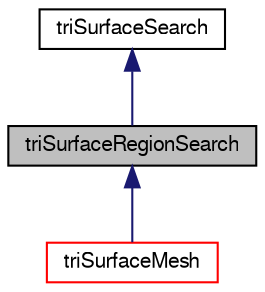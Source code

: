 digraph "triSurfaceRegionSearch"
{
  bgcolor="transparent";
  edge [fontname="FreeSans",fontsize="10",labelfontname="FreeSans",labelfontsize="10"];
  node [fontname="FreeSans",fontsize="10",shape=record];
  Node0 [label="triSurfaceRegionSearch",height=0.2,width=0.4,color="black", fillcolor="grey75", style="filled", fontcolor="black"];
  Node1 -> Node0 [dir="back",color="midnightblue",fontsize="10",style="solid",fontname="FreeSans"];
  Node1 [label="triSurfaceSearch",height=0.2,width=0.4,color="black",URL="$a25530.html",tooltip="Helper class to search on triSurface. "];
  Node0 -> Node2 [dir="back",color="midnightblue",fontsize="10",style="solid",fontname="FreeSans"];
  Node2 [label="triSurfaceMesh",height=0.2,width=0.4,color="red",URL="$a25258.html",tooltip="IOoject and searching on triSurface. "];
}
